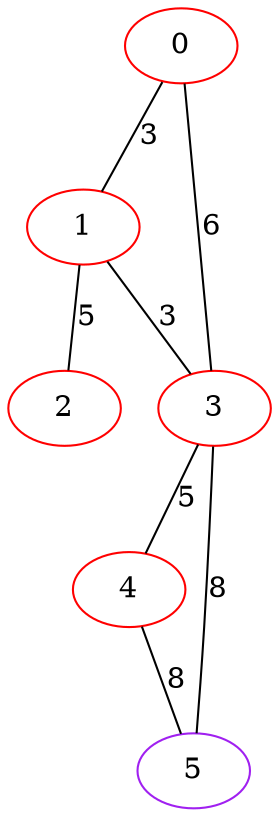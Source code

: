 graph "" {
0 [color=red, weight=1];
1 [color=red, weight=1];
2 [color=red, weight=1];
3 [color=red, weight=1];
4 [color=red, weight=1];
5 [color=purple, weight=4];
0 -- 1  [key=0, label=3];
0 -- 3  [key=0, label=6];
1 -- 2  [key=0, label=5];
1 -- 3  [key=0, label=3];
3 -- 4  [key=0, label=5];
3 -- 5  [key=0, label=8];
4 -- 5  [key=0, label=8];
}
